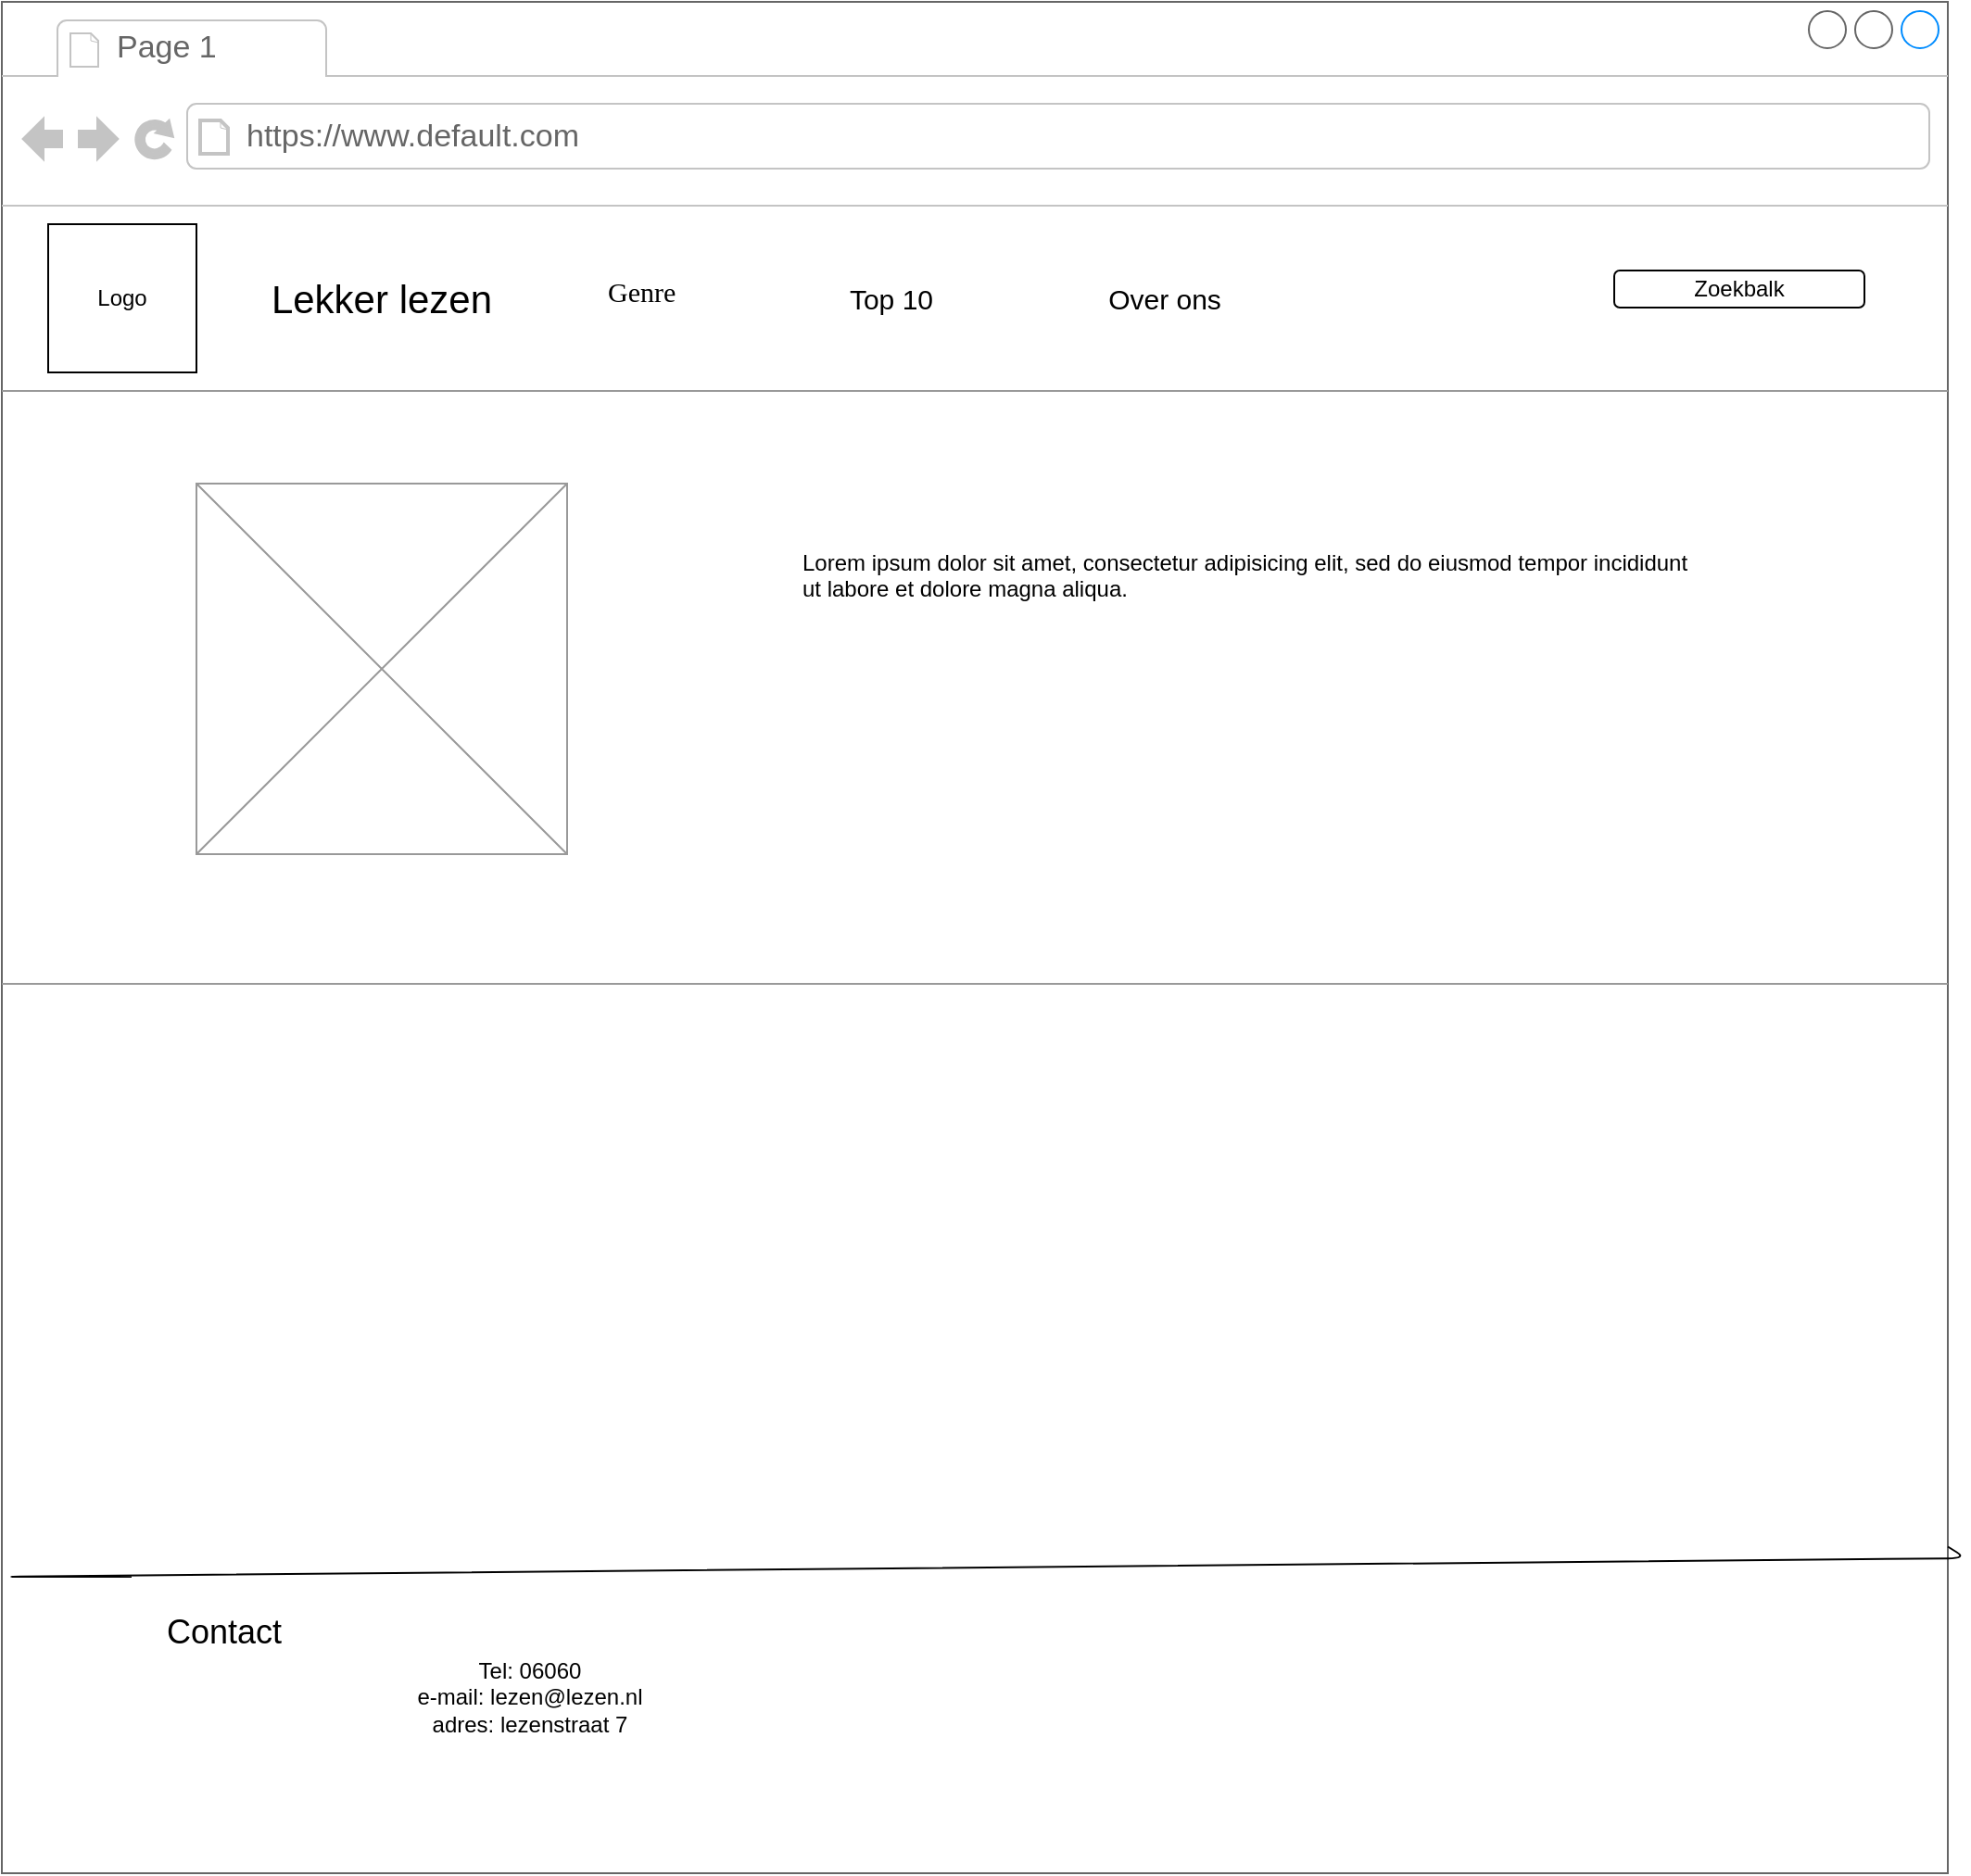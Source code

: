 <mxfile version="14.1.8" type="device" pages="2"><diagram name="Page-1" id="2cc2dc42-3aac-f2a9-1cec-7a8b7cbee084"><mxGraphModel dx="2302" dy="1435" grid="1" gridSize="10" guides="1" tooltips="1" connect="1" arrows="1" fold="1" page="1" pageScale="1" pageWidth="1100" pageHeight="850" background="#ffffff" math="0" shadow="0"><root><mxCell id="0"/><mxCell id="1" parent="0"/><mxCell id="7026571954dc6520-1" value="" style="strokeWidth=1;shadow=0;dashed=0;align=center;html=1;shape=mxgraph.mockup.containers.browserWindow;rSize=0;strokeColor=#666666;mainText=,;recursiveResize=0;rounded=0;labelBackgroundColor=none;fontFamily=Verdana;fontSize=12;fontStyle=1" parent="1" vertex="1"><mxGeometry x="-20" y="-180" width="1050" height="1010" as="geometry"/></mxCell><mxCell id="7026571954dc6520-2" value="Page 1" style="strokeWidth=1;shadow=0;dashed=0;align=center;html=1;shape=mxgraph.mockup.containers.anchor;fontSize=17;fontColor=#666666;align=left;" parent="7026571954dc6520-1" vertex="1"><mxGeometry x="60" y="12" width="110" height="26" as="geometry"/></mxCell><mxCell id="7026571954dc6520-3" value="https://www.default.com" style="strokeWidth=1;shadow=0;dashed=0;align=center;html=1;shape=mxgraph.mockup.containers.anchor;rSize=0;fontSize=17;fontColor=#666666;align=left;" parent="7026571954dc6520-1" vertex="1"><mxGeometry x="130" y="60" width="250" height="26" as="geometry"/></mxCell><mxCell id="7026571954dc6520-8" value="Genre" style="text;html=1;points=[];align=left;verticalAlign=top;spacingTop=-4;fontSize=15;fontFamily=Verdana" parent="7026571954dc6520-1" vertex="1"><mxGeometry x="325" y="145" width="85" height="30" as="geometry"/></mxCell><mxCell id="7026571954dc6520-15" value="" style="verticalLabelPosition=bottom;shadow=0;dashed=0;align=center;html=1;verticalAlign=top;strokeWidth=1;shape=mxgraph.mockup.markup.line;strokeColor=#999999;rounded=0;labelBackgroundColor=none;fillColor=#ffffff;fontFamily=Verdana;fontSize=12;fontColor=#000000;" parent="7026571954dc6520-1" vertex="1"><mxGeometry y="200" width="1050" height="20" as="geometry"/></mxCell><mxCell id="7026571954dc6520-21" value="" style="verticalLabelPosition=bottom;shadow=0;dashed=0;align=center;html=1;verticalAlign=top;strokeWidth=1;shape=mxgraph.mockup.markup.line;strokeColor=#999999;rounded=0;labelBackgroundColor=none;fillColor=#ffffff;fontFamily=Verdana;fontSize=12;fontColor=#000000;" parent="7026571954dc6520-1" vertex="1"><mxGeometry y="520" width="1050" height="20" as="geometry"/></mxCell><mxCell id="7026571954dc6520-22" value="" style="verticalLabelPosition=bottom;shadow=0;dashed=0;align=center;html=1;verticalAlign=top;strokeWidth=1;shape=mxgraph.mockup.graphics.simpleIcon;strokeColor=#999999;fillColor=#ffffff;rounded=0;labelBackgroundColor=none;fontFamily=Verdana;fontSize=12;fontColor=#000000;" parent="7026571954dc6520-1" vertex="1"><mxGeometry x="105" y="260" width="200" height="200" as="geometry"/></mxCell><mxCell id="7026571954dc6520-36" value="Lorem ipsum dolor sit amet, consectetur adipisicing elit, sed do eiusmod tempor incididunt ut labore et dolore magna aliqua." style="text;spacingTop=-5;whiteSpace=wrap;html=1;align=left;fontSize=12;fontFamily=Helvetica;fillColor=none;strokeColor=none;rounded=0;shadow=1;labelBackgroundColor=none;" parent="7026571954dc6520-1" vertex="1"><mxGeometry x="430" y="293.75" width="490" height="132.5" as="geometry"/></mxCell><mxCell id="4_uh9iuxOFS9uDiM26zt-1" value="&lt;font style=&quot;font-size: 21px&quot;&gt;Lekker lezen&lt;/font&gt;" style="text;html=1;strokeColor=none;fillColor=none;align=center;verticalAlign=middle;whiteSpace=wrap;rounded=0;" parent="7026571954dc6520-1" vertex="1"><mxGeometry x="130" y="130" width="150" height="60" as="geometry"/></mxCell><mxCell id="4_uh9iuxOFS9uDiM26zt-2" value="Logo" style="whiteSpace=wrap;html=1;aspect=fixed;" parent="7026571954dc6520-1" vertex="1"><mxGeometry x="25" y="120" width="80" height="80" as="geometry"/></mxCell><mxCell id="4_uh9iuxOFS9uDiM26zt-3" value="Top 10" style="text;html=1;strokeColor=none;fillColor=none;align=center;verticalAlign=middle;whiteSpace=wrap;rounded=0;fontSize=15;" parent="7026571954dc6520-1" vertex="1"><mxGeometry x="435" y="142.5" width="90" height="35" as="geometry"/></mxCell><mxCell id="4_uh9iuxOFS9uDiM26zt-4" value="Over ons" style="text;html=1;strokeColor=none;fillColor=none;align=center;verticalAlign=middle;whiteSpace=wrap;rounded=0;fontSize=15;" parent="7026571954dc6520-1" vertex="1"><mxGeometry x="565" y="150" width="125" height="20" as="geometry"/></mxCell><mxCell id="gXexGlzr-MS1xPNLz-4p-1" value="Zoekbalk" style="rounded=1;whiteSpace=wrap;html=1;" parent="7026571954dc6520-1" vertex="1"><mxGeometry x="870" y="145" width="135" height="20" as="geometry"/></mxCell><mxCell id="7Fvil2FzD_8KWsW5_0a_-2" value="" style="endArrow=none;html=1;" edge="1" parent="7026571954dc6520-1" source="7026571954dc6520-1"><mxGeometry width="50" height="50" relative="1" as="geometry"><mxPoint x="20" y="880" as="sourcePoint"/><mxPoint x="70" y="850" as="targetPoint"/><Array as="points"><mxPoint x="1060" y="840"/><mxPoint y="850"/></Array></mxGeometry></mxCell><mxCell id="7Fvil2FzD_8KWsW5_0a_-4" value="&lt;font style=&quot;font-size: 18px&quot;&gt;Contact&lt;/font&gt;" style="text;html=1;strokeColor=none;fillColor=none;align=center;verticalAlign=middle;whiteSpace=wrap;rounded=0;" vertex="1" parent="7026571954dc6520-1"><mxGeometry x="80" y="870" width="80" height="20" as="geometry"/></mxCell><mxCell id="7Fvil2FzD_8KWsW5_0a_-5" value="Tel: 06060&lt;br&gt;e-mail: lezen@lezen.nl&lt;br&gt;adres: lezenstraat 7" style="text;html=1;strokeColor=none;fillColor=none;align=center;verticalAlign=middle;whiteSpace=wrap;rounded=0;" vertex="1" parent="7026571954dc6520-1"><mxGeometry x="200" y="880" width="170" height="70" as="geometry"/></mxCell></root></mxGraphModel></diagram><diagram id="AF0q7hOx-5lCxawl6rJP" name="Pagina-2"><mxGraphModel dx="768" dy="482" grid="1" gridSize="10" guides="1" tooltips="1" connect="1" arrows="1" fold="1" page="1" pageScale="1" pageWidth="827" pageHeight="1169" math="0" shadow="0"><root><mxCell id="wjH0-jGh66vfiXMf2n1J-0"/><mxCell id="wjH0-jGh66vfiXMf2n1J-1" parent="wjH0-jGh66vfiXMf2n1J-0"/></root></mxGraphModel></diagram></mxfile>